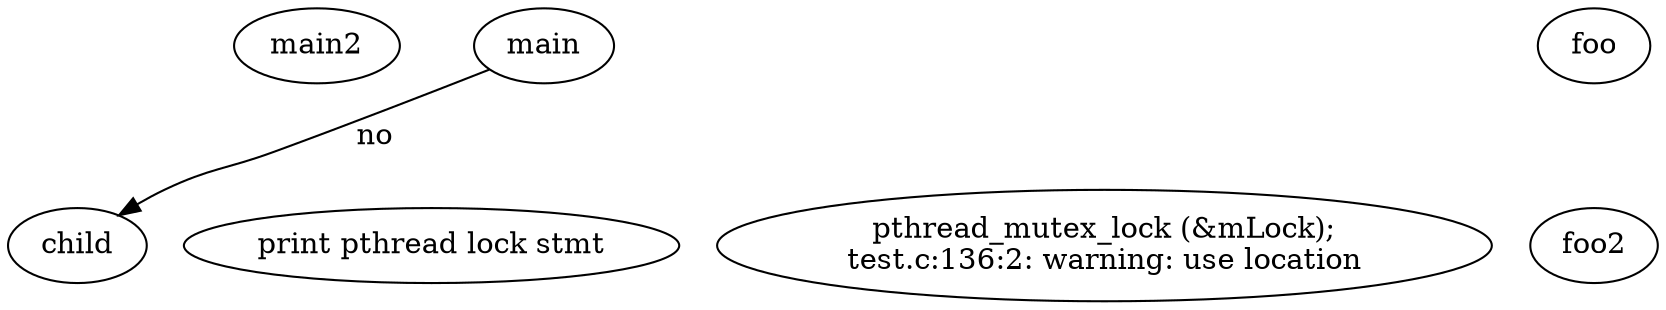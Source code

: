 digraph G {
        
        main -> child [label="no"];
        main -> "pthread_mutex_lock (&mLock);\ntest.c:136:2: warning: use location"  [style=invis]; 
        main -> "print pthread lock stmt"  [style=invis];
        main -> "print pthread lock stmt"[style=invis];
        foo -> foo2[label="Yes"] [style=invis];

         main2 -> child [label="no"][style=invis];
        main2 -> "pthread_mutex_lock (&mLock);\ntest.c:136:2: warning: use location"[style=invis];
        main2 -> "print pthread lock stmt"[style=invis];
        main2 -> "print pthread lock stmt"[style=invis];
        foo -> foo2[label="Yes"][style=invis];
}

